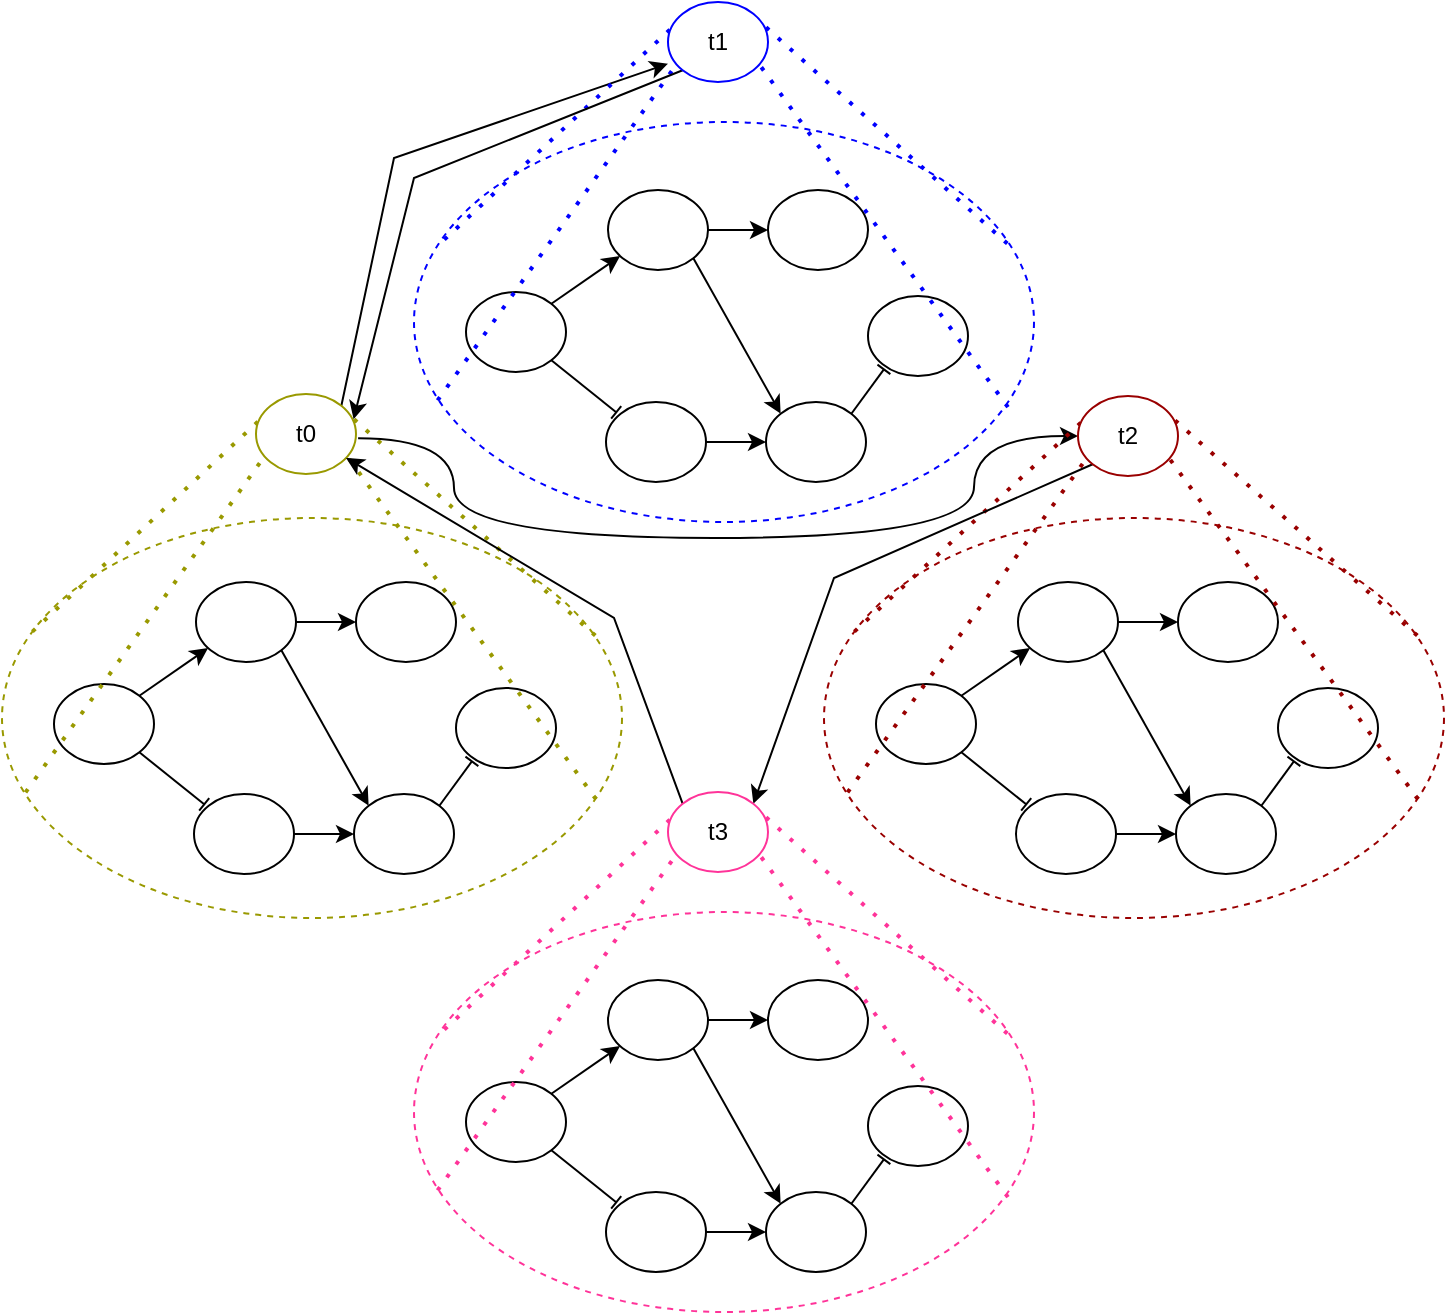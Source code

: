 <mxfile version="21.3.7" type="github">
  <diagram name="Pagina-1" id="gPWjSC0sNMpcJGo77wKc">
    <mxGraphModel dx="1357" dy="843" grid="1" gridSize="10" guides="1" tooltips="1" connect="1" arrows="1" fold="1" page="1" pageScale="1" pageWidth="827" pageHeight="1169" math="0" shadow="0">
      <root>
        <mxCell id="0" />
        <mxCell id="1" parent="0" />
        <mxCell id="D8RpLal6LioXR98MJQWB-3" value="" style="ellipse;whiteSpace=wrap;html=1;dashed=1;fillColor=none;strokeColor=#999900;" vertex="1" parent="1">
          <mxGeometry x="74" y="370" width="310" height="200" as="geometry" />
        </mxCell>
        <mxCell id="D8RpLal6LioXR98MJQWB-12" style="edgeStyle=none;rounded=0;orthogonalLoop=1;jettySize=auto;html=1;exitX=1;exitY=1;exitDx=0;exitDy=0;endArrow=baseDash;endFill=0;entryX=0.102;entryY=0.129;entryDx=0;entryDy=0;entryPerimeter=0;" edge="1" parent="1" source="D8RpLal6LioXR98MJQWB-5" target="D8RpLal6LioXR98MJQWB-7">
          <mxGeometry relative="1" as="geometry" />
        </mxCell>
        <mxCell id="D8RpLal6LioXR98MJQWB-13" style="edgeStyle=none;rounded=0;orthogonalLoop=1;jettySize=auto;html=1;exitX=1;exitY=0;exitDx=0;exitDy=0;" edge="1" parent="1" source="D8RpLal6LioXR98MJQWB-5" target="D8RpLal6LioXR98MJQWB-6">
          <mxGeometry relative="1" as="geometry" />
        </mxCell>
        <mxCell id="D8RpLal6LioXR98MJQWB-5" value="" style="ellipse;whiteSpace=wrap;html=1;" vertex="1" parent="1">
          <mxGeometry x="100" y="453" width="50" height="40" as="geometry" />
        </mxCell>
        <mxCell id="D8RpLal6LioXR98MJQWB-14" style="edgeStyle=none;rounded=0;orthogonalLoop=1;jettySize=auto;html=1;exitX=1;exitY=0.5;exitDx=0;exitDy=0;entryX=0;entryY=0.5;entryDx=0;entryDy=0;" edge="1" parent="1" source="D8RpLal6LioXR98MJQWB-6" target="D8RpLal6LioXR98MJQWB-9">
          <mxGeometry relative="1" as="geometry" />
        </mxCell>
        <mxCell id="D8RpLal6LioXR98MJQWB-15" style="edgeStyle=none;rounded=0;orthogonalLoop=1;jettySize=auto;html=1;exitX=1;exitY=1;exitDx=0;exitDy=0;entryX=0;entryY=0;entryDx=0;entryDy=0;" edge="1" parent="1" source="D8RpLal6LioXR98MJQWB-6" target="D8RpLal6LioXR98MJQWB-8">
          <mxGeometry relative="1" as="geometry" />
        </mxCell>
        <mxCell id="D8RpLal6LioXR98MJQWB-6" value="" style="ellipse;whiteSpace=wrap;html=1;" vertex="1" parent="1">
          <mxGeometry x="171" y="402" width="50" height="40" as="geometry" />
        </mxCell>
        <mxCell id="D8RpLal6LioXR98MJQWB-16" style="edgeStyle=none;rounded=0;orthogonalLoop=1;jettySize=auto;html=1;exitX=1;exitY=0.5;exitDx=0;exitDy=0;" edge="1" parent="1" source="D8RpLal6LioXR98MJQWB-7" target="D8RpLal6LioXR98MJQWB-8">
          <mxGeometry relative="1" as="geometry" />
        </mxCell>
        <mxCell id="D8RpLal6LioXR98MJQWB-7" value="" style="ellipse;whiteSpace=wrap;html=1;" vertex="1" parent="1">
          <mxGeometry x="170" y="508" width="50" height="40" as="geometry" />
        </mxCell>
        <mxCell id="D8RpLal6LioXR98MJQWB-17" style="edgeStyle=none;rounded=0;orthogonalLoop=1;jettySize=auto;html=1;exitX=1;exitY=0;exitDx=0;exitDy=0;entryX=0.159;entryY=0.917;entryDx=0;entryDy=0;endArrow=baseDash;endFill=0;entryPerimeter=0;" edge="1" parent="1" source="D8RpLal6LioXR98MJQWB-8" target="D8RpLal6LioXR98MJQWB-10">
          <mxGeometry relative="1" as="geometry" />
        </mxCell>
        <mxCell id="D8RpLal6LioXR98MJQWB-8" value="" style="ellipse;whiteSpace=wrap;html=1;" vertex="1" parent="1">
          <mxGeometry x="250" y="508" width="50" height="40" as="geometry" />
        </mxCell>
        <mxCell id="D8RpLal6LioXR98MJQWB-9" value="" style="ellipse;whiteSpace=wrap;html=1;" vertex="1" parent="1">
          <mxGeometry x="251" y="402" width="50" height="40" as="geometry" />
        </mxCell>
        <mxCell id="D8RpLal6LioXR98MJQWB-10" value="" style="ellipse;whiteSpace=wrap;html=1;" vertex="1" parent="1">
          <mxGeometry x="301" y="455" width="50" height="40" as="geometry" />
        </mxCell>
        <mxCell id="D8RpLal6LioXR98MJQWB-44" value="" style="endArrow=none;dashed=1;html=1;dashPattern=1 3;strokeWidth=2;rounded=0;exitX=0.038;exitY=0.686;exitDx=0;exitDy=0;exitPerimeter=0;entryX=0.078;entryY=0.791;entryDx=0;entryDy=0;entryPerimeter=0;strokeColor=#999900;" edge="1" parent="1" source="D8RpLal6LioXR98MJQWB-3" target="D8RpLal6LioXR98MJQWB-46">
          <mxGeometry width="50" height="50" relative="1" as="geometry">
            <mxPoint x="250" y="340" as="sourcePoint" />
            <mxPoint x="200" y="160" as="targetPoint" />
          </mxGeometry>
        </mxCell>
        <mxCell id="D8RpLal6LioXR98MJQWB-45" value="" style="endArrow=none;dashed=1;html=1;dashPattern=1 3;strokeWidth=2;rounded=0;exitX=0.957;exitY=0.294;exitDx=0;exitDy=0;exitPerimeter=0;entryX=0.965;entryY=0.298;entryDx=0;entryDy=0;entryPerimeter=0;strokeColor=#999900;" edge="1" parent="1" source="D8RpLal6LioXR98MJQWB-3" target="D8RpLal6LioXR98MJQWB-46">
          <mxGeometry width="50" height="50" relative="1" as="geometry">
            <mxPoint x="84" y="471" as="sourcePoint" />
            <mxPoint x="250" y="160" as="targetPoint" />
          </mxGeometry>
        </mxCell>
        <mxCell id="D8RpLal6LioXR98MJQWB-47" value="" style="endArrow=none;dashed=1;html=1;dashPattern=1 3;strokeWidth=2;rounded=0;exitX=0.049;exitY=0.284;exitDx=0;exitDy=0;exitPerimeter=0;entryX=0.053;entryY=0.307;entryDx=0;entryDy=0;entryPerimeter=0;strokeColor=#999900;" edge="1" parent="1" source="D8RpLal6LioXR98MJQWB-3" target="D8RpLal6LioXR98MJQWB-46">
          <mxGeometry width="50" height="50" relative="1" as="geometry">
            <mxPoint x="96" y="517" as="sourcePoint" />
            <mxPoint x="210" y="170" as="targetPoint" />
          </mxGeometry>
        </mxCell>
        <mxCell id="D8RpLal6LioXR98MJQWB-103" style="edgeStyle=none;rounded=0;orthogonalLoop=1;jettySize=auto;html=1;exitX=1;exitY=0;exitDx=0;exitDy=0;entryX=0;entryY=0.771;entryDx=0;entryDy=0;entryPerimeter=0;" edge="1" parent="1" source="D8RpLal6LioXR98MJQWB-46" target="D8RpLal6LioXR98MJQWB-83">
          <mxGeometry relative="1" as="geometry">
            <Array as="points">
              <mxPoint x="270" y="190" />
            </Array>
          </mxGeometry>
        </mxCell>
        <mxCell id="D8RpLal6LioXR98MJQWB-107" style="edgeStyle=orthogonalEdgeStyle;rounded=0;orthogonalLoop=1;jettySize=auto;html=1;exitX=1.021;exitY=0.553;exitDx=0;exitDy=0;curved=1;entryX=0;entryY=0.5;entryDx=0;entryDy=0;exitPerimeter=0;" edge="1" parent="1" source="D8RpLal6LioXR98MJQWB-46" target="D8RpLal6LioXR98MJQWB-65">
          <mxGeometry relative="1" as="geometry">
            <Array as="points">
              <mxPoint x="300" y="330" />
              <mxPoint x="300" y="380" />
              <mxPoint x="560" y="380" />
              <mxPoint x="560" y="329" />
            </Array>
          </mxGeometry>
        </mxCell>
        <mxCell id="D8RpLal6LioXR98MJQWB-46" value="t0" style="ellipse;whiteSpace=wrap;html=1;strokeColor=#999900;" vertex="1" parent="1">
          <mxGeometry x="201" y="308" width="50" height="40" as="geometry" />
        </mxCell>
        <mxCell id="D8RpLal6LioXR98MJQWB-48" value="" style="endArrow=none;dashed=1;html=1;dashPattern=1 3;strokeWidth=2;rounded=0;exitX=0.958;exitY=0.703;exitDx=0;exitDy=0;exitPerimeter=0;entryX=0.916;entryY=0.786;entryDx=0;entryDy=0;entryPerimeter=0;strokeColor=#999900;" edge="1" parent="1" source="D8RpLal6LioXR98MJQWB-3" target="D8RpLal6LioXR98MJQWB-46">
          <mxGeometry width="50" height="50" relative="1" as="geometry">
            <mxPoint x="381" y="439" as="sourcePoint" />
            <mxPoint x="260" y="170" as="targetPoint" />
          </mxGeometry>
        </mxCell>
        <mxCell id="D8RpLal6LioXR98MJQWB-49" value="" style="ellipse;whiteSpace=wrap;html=1;dashed=1;fillColor=none;strokeColor=#990000;" vertex="1" parent="1">
          <mxGeometry x="485" y="370" width="310" height="200" as="geometry" />
        </mxCell>
        <mxCell id="D8RpLal6LioXR98MJQWB-50" style="edgeStyle=none;rounded=0;orthogonalLoop=1;jettySize=auto;html=1;exitX=1;exitY=1;exitDx=0;exitDy=0;endArrow=baseDash;endFill=0;entryX=0.102;entryY=0.129;entryDx=0;entryDy=0;entryPerimeter=0;" edge="1" source="D8RpLal6LioXR98MJQWB-52" target="D8RpLal6LioXR98MJQWB-57" parent="1">
          <mxGeometry relative="1" as="geometry" />
        </mxCell>
        <mxCell id="D8RpLal6LioXR98MJQWB-51" style="edgeStyle=none;rounded=0;orthogonalLoop=1;jettySize=auto;html=1;exitX=1;exitY=0;exitDx=0;exitDy=0;" edge="1" source="D8RpLal6LioXR98MJQWB-52" target="D8RpLal6LioXR98MJQWB-55" parent="1">
          <mxGeometry relative="1" as="geometry" />
        </mxCell>
        <mxCell id="D8RpLal6LioXR98MJQWB-52" value="" style="ellipse;whiteSpace=wrap;html=1;" vertex="1" parent="1">
          <mxGeometry x="511" y="453" width="50" height="40" as="geometry" />
        </mxCell>
        <mxCell id="D8RpLal6LioXR98MJQWB-53" style="edgeStyle=none;rounded=0;orthogonalLoop=1;jettySize=auto;html=1;exitX=1;exitY=0.5;exitDx=0;exitDy=0;entryX=0;entryY=0.5;entryDx=0;entryDy=0;" edge="1" source="D8RpLal6LioXR98MJQWB-55" target="D8RpLal6LioXR98MJQWB-60" parent="1">
          <mxGeometry relative="1" as="geometry" />
        </mxCell>
        <mxCell id="D8RpLal6LioXR98MJQWB-54" style="edgeStyle=none;rounded=0;orthogonalLoop=1;jettySize=auto;html=1;exitX=1;exitY=1;exitDx=0;exitDy=0;entryX=0;entryY=0;entryDx=0;entryDy=0;" edge="1" source="D8RpLal6LioXR98MJQWB-55" target="D8RpLal6LioXR98MJQWB-59" parent="1">
          <mxGeometry relative="1" as="geometry" />
        </mxCell>
        <mxCell id="D8RpLal6LioXR98MJQWB-55" value="" style="ellipse;whiteSpace=wrap;html=1;" vertex="1" parent="1">
          <mxGeometry x="582" y="402" width="50" height="40" as="geometry" />
        </mxCell>
        <mxCell id="D8RpLal6LioXR98MJQWB-56" style="edgeStyle=none;rounded=0;orthogonalLoop=1;jettySize=auto;html=1;exitX=1;exitY=0.5;exitDx=0;exitDy=0;" edge="1" source="D8RpLal6LioXR98MJQWB-57" target="D8RpLal6LioXR98MJQWB-59" parent="1">
          <mxGeometry relative="1" as="geometry" />
        </mxCell>
        <mxCell id="D8RpLal6LioXR98MJQWB-57" value="" style="ellipse;whiteSpace=wrap;html=1;" vertex="1" parent="1">
          <mxGeometry x="581" y="508" width="50" height="40" as="geometry" />
        </mxCell>
        <mxCell id="D8RpLal6LioXR98MJQWB-58" style="edgeStyle=none;rounded=0;orthogonalLoop=1;jettySize=auto;html=1;exitX=1;exitY=0;exitDx=0;exitDy=0;entryX=0.159;entryY=0.917;entryDx=0;entryDy=0;endArrow=baseDash;endFill=0;entryPerimeter=0;" edge="1" source="D8RpLal6LioXR98MJQWB-59" target="D8RpLal6LioXR98MJQWB-61" parent="1">
          <mxGeometry relative="1" as="geometry" />
        </mxCell>
        <mxCell id="D8RpLal6LioXR98MJQWB-59" value="" style="ellipse;whiteSpace=wrap;html=1;" vertex="1" parent="1">
          <mxGeometry x="661" y="508" width="50" height="40" as="geometry" />
        </mxCell>
        <mxCell id="D8RpLal6LioXR98MJQWB-60" value="" style="ellipse;whiteSpace=wrap;html=1;" vertex="1" parent="1">
          <mxGeometry x="662" y="402" width="50" height="40" as="geometry" />
        </mxCell>
        <mxCell id="D8RpLal6LioXR98MJQWB-61" value="" style="ellipse;whiteSpace=wrap;html=1;" vertex="1" parent="1">
          <mxGeometry x="712" y="455" width="50" height="40" as="geometry" />
        </mxCell>
        <mxCell id="D8RpLal6LioXR98MJQWB-62" value="" style="endArrow=none;dashed=1;html=1;dashPattern=1 3;strokeWidth=2;rounded=0;exitX=0.038;exitY=0.686;exitDx=0;exitDy=0;exitPerimeter=0;entryX=0.078;entryY=0.791;entryDx=0;entryDy=0;entryPerimeter=0;strokeColor=#990000;" edge="1" source="D8RpLal6LioXR98MJQWB-49" target="D8RpLal6LioXR98MJQWB-65" parent="1">
          <mxGeometry width="50" height="50" relative="1" as="geometry">
            <mxPoint x="661" y="340" as="sourcePoint" />
            <mxPoint x="611" y="160" as="targetPoint" />
          </mxGeometry>
        </mxCell>
        <mxCell id="D8RpLal6LioXR98MJQWB-63" value="" style="endArrow=none;dashed=1;html=1;dashPattern=1 3;strokeWidth=2;rounded=0;exitX=0.957;exitY=0.294;exitDx=0;exitDy=0;exitPerimeter=0;entryX=0.965;entryY=0.298;entryDx=0;entryDy=0;entryPerimeter=0;strokeColor=#990000;" edge="1" source="D8RpLal6LioXR98MJQWB-49" target="D8RpLal6LioXR98MJQWB-65" parent="1">
          <mxGeometry width="50" height="50" relative="1" as="geometry">
            <mxPoint x="495" y="471" as="sourcePoint" />
            <mxPoint x="661" y="160" as="targetPoint" />
          </mxGeometry>
        </mxCell>
        <mxCell id="D8RpLal6LioXR98MJQWB-64" value="" style="endArrow=none;dashed=1;html=1;dashPattern=1 3;strokeWidth=2;rounded=0;exitX=0.049;exitY=0.284;exitDx=0;exitDy=0;exitPerimeter=0;entryX=0.053;entryY=0.307;entryDx=0;entryDy=0;entryPerimeter=0;strokeColor=#990000;" edge="1" source="D8RpLal6LioXR98MJQWB-49" target="D8RpLal6LioXR98MJQWB-65" parent="1">
          <mxGeometry width="50" height="50" relative="1" as="geometry">
            <mxPoint x="507" y="517" as="sourcePoint" />
            <mxPoint x="621" y="170" as="targetPoint" />
          </mxGeometry>
        </mxCell>
        <mxCell id="D8RpLal6LioXR98MJQWB-105" style="edgeStyle=none;rounded=0;orthogonalLoop=1;jettySize=auto;html=1;exitX=0;exitY=1;exitDx=0;exitDy=0;entryX=1;entryY=0;entryDx=0;entryDy=0;" edge="1" parent="1" source="D8RpLal6LioXR98MJQWB-65" target="D8RpLal6LioXR98MJQWB-101">
          <mxGeometry relative="1" as="geometry">
            <Array as="points">
              <mxPoint x="490" y="400" />
            </Array>
          </mxGeometry>
        </mxCell>
        <mxCell id="D8RpLal6LioXR98MJQWB-65" value="t2" style="ellipse;whiteSpace=wrap;html=1;strokeColor=#990000;" vertex="1" parent="1">
          <mxGeometry x="612" y="309" width="50" height="40" as="geometry" />
        </mxCell>
        <mxCell id="D8RpLal6LioXR98MJQWB-66" value="" style="endArrow=none;dashed=1;html=1;dashPattern=1 3;strokeWidth=2;rounded=0;exitX=0.958;exitY=0.703;exitDx=0;exitDy=0;exitPerimeter=0;entryX=0.916;entryY=0.786;entryDx=0;entryDy=0;entryPerimeter=0;strokeColor=#990000;" edge="1" source="D8RpLal6LioXR98MJQWB-49" target="D8RpLal6LioXR98MJQWB-65" parent="1">
          <mxGeometry width="50" height="50" relative="1" as="geometry">
            <mxPoint x="792" y="439" as="sourcePoint" />
            <mxPoint x="671" y="170" as="targetPoint" />
          </mxGeometry>
        </mxCell>
        <mxCell id="D8RpLal6LioXR98MJQWB-67" value="" style="ellipse;whiteSpace=wrap;html=1;dashed=1;fillColor=none;strokeColor=#0000FF;" vertex="1" parent="1">
          <mxGeometry x="280" y="172" width="310" height="200" as="geometry" />
        </mxCell>
        <mxCell id="D8RpLal6LioXR98MJQWB-68" style="edgeStyle=none;rounded=0;orthogonalLoop=1;jettySize=auto;html=1;exitX=1;exitY=1;exitDx=0;exitDy=0;endArrow=baseDash;endFill=0;entryX=0.102;entryY=0.129;entryDx=0;entryDy=0;entryPerimeter=0;" edge="1" source="D8RpLal6LioXR98MJQWB-70" target="D8RpLal6LioXR98MJQWB-75" parent="1">
          <mxGeometry relative="1" as="geometry" />
        </mxCell>
        <mxCell id="D8RpLal6LioXR98MJQWB-69" style="edgeStyle=none;rounded=0;orthogonalLoop=1;jettySize=auto;html=1;exitX=1;exitY=0;exitDx=0;exitDy=0;" edge="1" source="D8RpLal6LioXR98MJQWB-70" target="D8RpLal6LioXR98MJQWB-73" parent="1">
          <mxGeometry relative="1" as="geometry" />
        </mxCell>
        <mxCell id="D8RpLal6LioXR98MJQWB-70" value="" style="ellipse;whiteSpace=wrap;html=1;" vertex="1" parent="1">
          <mxGeometry x="306" y="257" width="50" height="40" as="geometry" />
        </mxCell>
        <mxCell id="D8RpLal6LioXR98MJQWB-71" style="edgeStyle=none;rounded=0;orthogonalLoop=1;jettySize=auto;html=1;exitX=1;exitY=0.5;exitDx=0;exitDy=0;entryX=0;entryY=0.5;entryDx=0;entryDy=0;" edge="1" source="D8RpLal6LioXR98MJQWB-73" target="D8RpLal6LioXR98MJQWB-78" parent="1">
          <mxGeometry relative="1" as="geometry" />
        </mxCell>
        <mxCell id="D8RpLal6LioXR98MJQWB-72" style="edgeStyle=none;rounded=0;orthogonalLoop=1;jettySize=auto;html=1;exitX=1;exitY=1;exitDx=0;exitDy=0;entryX=0;entryY=0;entryDx=0;entryDy=0;" edge="1" source="D8RpLal6LioXR98MJQWB-73" target="D8RpLal6LioXR98MJQWB-77" parent="1">
          <mxGeometry relative="1" as="geometry" />
        </mxCell>
        <mxCell id="D8RpLal6LioXR98MJQWB-73" value="" style="ellipse;whiteSpace=wrap;html=1;" vertex="1" parent="1">
          <mxGeometry x="377" y="206" width="50" height="40" as="geometry" />
        </mxCell>
        <mxCell id="D8RpLal6LioXR98MJQWB-74" style="edgeStyle=none;rounded=0;orthogonalLoop=1;jettySize=auto;html=1;exitX=1;exitY=0.5;exitDx=0;exitDy=0;" edge="1" source="D8RpLal6LioXR98MJQWB-75" target="D8RpLal6LioXR98MJQWB-77" parent="1">
          <mxGeometry relative="1" as="geometry" />
        </mxCell>
        <mxCell id="D8RpLal6LioXR98MJQWB-75" value="" style="ellipse;whiteSpace=wrap;html=1;" vertex="1" parent="1">
          <mxGeometry x="376" y="312" width="50" height="40" as="geometry" />
        </mxCell>
        <mxCell id="D8RpLal6LioXR98MJQWB-76" style="edgeStyle=none;rounded=0;orthogonalLoop=1;jettySize=auto;html=1;exitX=1;exitY=0;exitDx=0;exitDy=0;entryX=0.159;entryY=0.917;entryDx=0;entryDy=0;endArrow=baseDash;endFill=0;entryPerimeter=0;" edge="1" source="D8RpLal6LioXR98MJQWB-77" target="D8RpLal6LioXR98MJQWB-79" parent="1">
          <mxGeometry relative="1" as="geometry" />
        </mxCell>
        <mxCell id="D8RpLal6LioXR98MJQWB-77" value="" style="ellipse;whiteSpace=wrap;html=1;" vertex="1" parent="1">
          <mxGeometry x="456" y="312" width="50" height="40" as="geometry" />
        </mxCell>
        <mxCell id="D8RpLal6LioXR98MJQWB-78" value="" style="ellipse;whiteSpace=wrap;html=1;" vertex="1" parent="1">
          <mxGeometry x="457" y="206" width="50" height="40" as="geometry" />
        </mxCell>
        <mxCell id="D8RpLal6LioXR98MJQWB-79" value="" style="ellipse;whiteSpace=wrap;html=1;" vertex="1" parent="1">
          <mxGeometry x="507" y="259" width="50" height="40" as="geometry" />
        </mxCell>
        <mxCell id="D8RpLal6LioXR98MJQWB-80" value="" style="endArrow=none;dashed=1;html=1;dashPattern=1 3;strokeWidth=2;rounded=0;exitX=0.038;exitY=0.686;exitDx=0;exitDy=0;exitPerimeter=0;entryX=0.078;entryY=0.791;entryDx=0;entryDy=0;entryPerimeter=0;strokeColor=#0000FF;" edge="1" target="D8RpLal6LioXR98MJQWB-83" parent="1">
          <mxGeometry width="50" height="50" relative="1" as="geometry">
            <mxPoint x="291.78" y="311.2" as="sourcePoint" />
            <mxPoint x="406" y="-36" as="targetPoint" />
          </mxGeometry>
        </mxCell>
        <mxCell id="D8RpLal6LioXR98MJQWB-81" value="" style="endArrow=none;dashed=1;html=1;dashPattern=1 3;strokeWidth=2;rounded=0;exitX=0.957;exitY=0.294;exitDx=0;exitDy=0;exitPerimeter=0;entryX=0.965;entryY=0.298;entryDx=0;entryDy=0;entryPerimeter=0;strokeColor=#0000FF;" edge="1" target="D8RpLal6LioXR98MJQWB-83" parent="1">
          <mxGeometry width="50" height="50" relative="1" as="geometry">
            <mxPoint x="576.67" y="232.8" as="sourcePoint" />
            <mxPoint x="456" y="-36" as="targetPoint" />
          </mxGeometry>
        </mxCell>
        <mxCell id="D8RpLal6LioXR98MJQWB-82" value="" style="endArrow=none;dashed=1;html=1;dashPattern=1 3;strokeWidth=2;rounded=0;exitX=0.049;exitY=0.284;exitDx=0;exitDy=0;exitPerimeter=0;entryX=0.053;entryY=0.307;entryDx=0;entryDy=0;entryPerimeter=0;strokeColor=#0000FF;" edge="1" target="D8RpLal6LioXR98MJQWB-83" parent="1">
          <mxGeometry width="50" height="50" relative="1" as="geometry">
            <mxPoint x="295.19" y="230.8" as="sourcePoint" />
            <mxPoint x="416" y="-26" as="targetPoint" />
          </mxGeometry>
        </mxCell>
        <mxCell id="D8RpLal6LioXR98MJQWB-104" style="edgeStyle=none;rounded=0;orthogonalLoop=1;jettySize=auto;html=1;exitX=0;exitY=1;exitDx=0;exitDy=0;entryX=0.976;entryY=0.315;entryDx=0;entryDy=0;entryPerimeter=0;" edge="1" parent="1" source="D8RpLal6LioXR98MJQWB-83" target="D8RpLal6LioXR98MJQWB-46">
          <mxGeometry relative="1" as="geometry">
            <Array as="points">
              <mxPoint x="280" y="200" />
            </Array>
          </mxGeometry>
        </mxCell>
        <mxCell id="D8RpLal6LioXR98MJQWB-83" value="t1" style="ellipse;whiteSpace=wrap;html=1;strokeColor=#0000FF;" vertex="1" parent="1">
          <mxGeometry x="407" y="112" width="50" height="40" as="geometry" />
        </mxCell>
        <mxCell id="D8RpLal6LioXR98MJQWB-84" value="" style="endArrow=none;dashed=1;html=1;dashPattern=1 3;strokeWidth=2;rounded=0;exitX=0.958;exitY=0.703;exitDx=0;exitDy=0;exitPerimeter=0;entryX=0.916;entryY=0.786;entryDx=0;entryDy=0;entryPerimeter=0;strokeColor=#0000FF;" edge="1" target="D8RpLal6LioXR98MJQWB-83" parent="1">
          <mxGeometry width="50" height="50" relative="1" as="geometry">
            <mxPoint x="576.98" y="314.6" as="sourcePoint" />
            <mxPoint x="466" y="-26" as="targetPoint" />
          </mxGeometry>
        </mxCell>
        <mxCell id="D8RpLal6LioXR98MJQWB-85" value="" style="ellipse;whiteSpace=wrap;html=1;dashed=1;fillColor=none;strokeColor=#FF3399;" vertex="1" parent="1">
          <mxGeometry x="280" y="567" width="310" height="200" as="geometry" />
        </mxCell>
        <mxCell id="D8RpLal6LioXR98MJQWB-86" style="edgeStyle=none;rounded=0;orthogonalLoop=1;jettySize=auto;html=1;exitX=1;exitY=1;exitDx=0;exitDy=0;endArrow=baseDash;endFill=0;entryX=0.102;entryY=0.129;entryDx=0;entryDy=0;entryPerimeter=0;" edge="1" source="D8RpLal6LioXR98MJQWB-88" target="D8RpLal6LioXR98MJQWB-93" parent="1">
          <mxGeometry relative="1" as="geometry" />
        </mxCell>
        <mxCell id="D8RpLal6LioXR98MJQWB-87" style="edgeStyle=none;rounded=0;orthogonalLoop=1;jettySize=auto;html=1;exitX=1;exitY=0;exitDx=0;exitDy=0;" edge="1" source="D8RpLal6LioXR98MJQWB-88" target="D8RpLal6LioXR98MJQWB-91" parent="1">
          <mxGeometry relative="1" as="geometry" />
        </mxCell>
        <mxCell id="D8RpLal6LioXR98MJQWB-88" value="" style="ellipse;whiteSpace=wrap;html=1;" vertex="1" parent="1">
          <mxGeometry x="306" y="652" width="50" height="40" as="geometry" />
        </mxCell>
        <mxCell id="D8RpLal6LioXR98MJQWB-89" style="edgeStyle=none;rounded=0;orthogonalLoop=1;jettySize=auto;html=1;exitX=1;exitY=0.5;exitDx=0;exitDy=0;entryX=0;entryY=0.5;entryDx=0;entryDy=0;" edge="1" source="D8RpLal6LioXR98MJQWB-91" target="D8RpLal6LioXR98MJQWB-96" parent="1">
          <mxGeometry relative="1" as="geometry" />
        </mxCell>
        <mxCell id="D8RpLal6LioXR98MJQWB-90" style="edgeStyle=none;rounded=0;orthogonalLoop=1;jettySize=auto;html=1;exitX=1;exitY=1;exitDx=0;exitDy=0;entryX=0;entryY=0;entryDx=0;entryDy=0;" edge="1" source="D8RpLal6LioXR98MJQWB-91" target="D8RpLal6LioXR98MJQWB-95" parent="1">
          <mxGeometry relative="1" as="geometry" />
        </mxCell>
        <mxCell id="D8RpLal6LioXR98MJQWB-91" value="" style="ellipse;whiteSpace=wrap;html=1;" vertex="1" parent="1">
          <mxGeometry x="377" y="601" width="50" height="40" as="geometry" />
        </mxCell>
        <mxCell id="D8RpLal6LioXR98MJQWB-92" style="edgeStyle=none;rounded=0;orthogonalLoop=1;jettySize=auto;html=1;exitX=1;exitY=0.5;exitDx=0;exitDy=0;" edge="1" source="D8RpLal6LioXR98MJQWB-93" target="D8RpLal6LioXR98MJQWB-95" parent="1">
          <mxGeometry relative="1" as="geometry" />
        </mxCell>
        <mxCell id="D8RpLal6LioXR98MJQWB-93" value="" style="ellipse;whiteSpace=wrap;html=1;" vertex="1" parent="1">
          <mxGeometry x="376" y="707" width="50" height="40" as="geometry" />
        </mxCell>
        <mxCell id="D8RpLal6LioXR98MJQWB-94" style="edgeStyle=none;rounded=0;orthogonalLoop=1;jettySize=auto;html=1;exitX=1;exitY=0;exitDx=0;exitDy=0;entryX=0.159;entryY=0.917;entryDx=0;entryDy=0;endArrow=baseDash;endFill=0;entryPerimeter=0;" edge="1" source="D8RpLal6LioXR98MJQWB-95" target="D8RpLal6LioXR98MJQWB-97" parent="1">
          <mxGeometry relative="1" as="geometry" />
        </mxCell>
        <mxCell id="D8RpLal6LioXR98MJQWB-95" value="" style="ellipse;whiteSpace=wrap;html=1;" vertex="1" parent="1">
          <mxGeometry x="456" y="707" width="50" height="40" as="geometry" />
        </mxCell>
        <mxCell id="D8RpLal6LioXR98MJQWB-96" value="" style="ellipse;whiteSpace=wrap;html=1;" vertex="1" parent="1">
          <mxGeometry x="457" y="601" width="50" height="40" as="geometry" />
        </mxCell>
        <mxCell id="D8RpLal6LioXR98MJQWB-97" value="" style="ellipse;whiteSpace=wrap;html=1;" vertex="1" parent="1">
          <mxGeometry x="507" y="654" width="50" height="40" as="geometry" />
        </mxCell>
        <mxCell id="D8RpLal6LioXR98MJQWB-98" value="" style="endArrow=none;dashed=1;html=1;dashPattern=1 3;strokeWidth=2;rounded=0;exitX=0.038;exitY=0.686;exitDx=0;exitDy=0;exitPerimeter=0;entryX=0.078;entryY=0.791;entryDx=0;entryDy=0;entryPerimeter=0;strokeColor=#FF3399;" edge="1" target="D8RpLal6LioXR98MJQWB-101" parent="1">
          <mxGeometry width="50" height="50" relative="1" as="geometry">
            <mxPoint x="291.78" y="706.2" as="sourcePoint" />
            <mxPoint x="406" y="359" as="targetPoint" />
          </mxGeometry>
        </mxCell>
        <mxCell id="D8RpLal6LioXR98MJQWB-99" value="" style="endArrow=none;dashed=1;html=1;dashPattern=1 3;strokeWidth=2;rounded=0;exitX=0.957;exitY=0.294;exitDx=0;exitDy=0;exitPerimeter=0;entryX=0.965;entryY=0.298;entryDx=0;entryDy=0;entryPerimeter=0;strokeColor=#FF3399;" edge="1" target="D8RpLal6LioXR98MJQWB-101" parent="1">
          <mxGeometry width="50" height="50" relative="1" as="geometry">
            <mxPoint x="576.67" y="627.8" as="sourcePoint" />
            <mxPoint x="456" y="359" as="targetPoint" />
          </mxGeometry>
        </mxCell>
        <mxCell id="D8RpLal6LioXR98MJQWB-100" value="" style="endArrow=none;dashed=1;html=1;dashPattern=1 3;strokeWidth=2;rounded=0;exitX=0.049;exitY=0.284;exitDx=0;exitDy=0;exitPerimeter=0;entryX=0.053;entryY=0.307;entryDx=0;entryDy=0;entryPerimeter=0;strokeColor=#FF3399;" edge="1" target="D8RpLal6LioXR98MJQWB-101" parent="1">
          <mxGeometry width="50" height="50" relative="1" as="geometry">
            <mxPoint x="295.19" y="625.8" as="sourcePoint" />
            <mxPoint x="416" y="369" as="targetPoint" />
          </mxGeometry>
        </mxCell>
        <mxCell id="D8RpLal6LioXR98MJQWB-106" style="edgeStyle=none;rounded=0;orthogonalLoop=1;jettySize=auto;html=1;exitX=0;exitY=0;exitDx=0;exitDy=0;" edge="1" parent="1" source="D8RpLal6LioXR98MJQWB-101" target="D8RpLal6LioXR98MJQWB-46">
          <mxGeometry relative="1" as="geometry">
            <Array as="points">
              <mxPoint x="380" y="420" />
            </Array>
          </mxGeometry>
        </mxCell>
        <mxCell id="D8RpLal6LioXR98MJQWB-101" value="t3" style="ellipse;whiteSpace=wrap;html=1;strokeColor=#FF3399;" vertex="1" parent="1">
          <mxGeometry x="407" y="507" width="50" height="40" as="geometry" />
        </mxCell>
        <mxCell id="D8RpLal6LioXR98MJQWB-102" value="" style="endArrow=none;dashed=1;html=1;dashPattern=1 3;strokeWidth=2;rounded=0;exitX=0.958;exitY=0.703;exitDx=0;exitDy=0;exitPerimeter=0;entryX=0.916;entryY=0.786;entryDx=0;entryDy=0;entryPerimeter=0;strokeColor=#FF3399;" edge="1" target="D8RpLal6LioXR98MJQWB-101" parent="1">
          <mxGeometry width="50" height="50" relative="1" as="geometry">
            <mxPoint x="576.98" y="709.6" as="sourcePoint" />
            <mxPoint x="466" y="369" as="targetPoint" />
          </mxGeometry>
        </mxCell>
      </root>
    </mxGraphModel>
  </diagram>
</mxfile>
